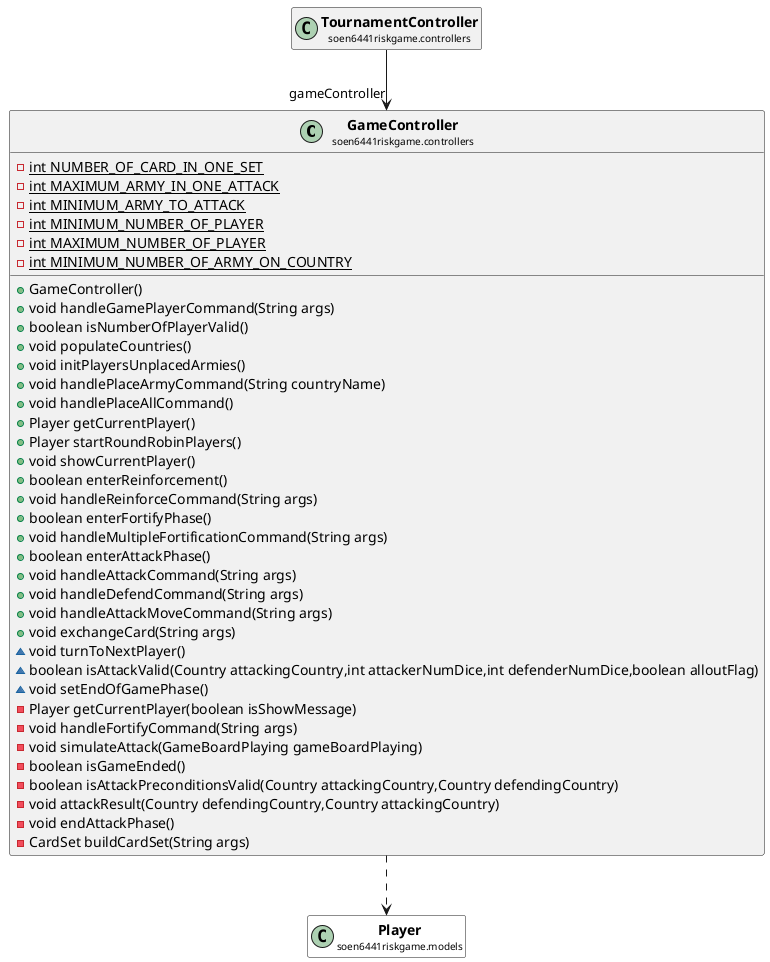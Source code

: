 @startuml

skinparam svgLinkTarget _parent
skinparam linetype ortho
set namespaceSeparator none
class "<b><size:14>GameController</b>\n<size:10>soen6441riskgame.controllers" as soen6441riskgame.controllers.GameController  [[../../soen6441riskgame/controllers/GameController.html{soen6441riskgame.controllers.GameController}]] {
{static} -int NUMBER_OF_CARD_IN_ONE_SET
{static} -int MAXIMUM_ARMY_IN_ONE_ATTACK
{static} -int MINIMUM_ARMY_TO_ATTACK
{static} -int MINIMUM_NUMBER_OF_PLAYER
{static} -int MAXIMUM_NUMBER_OF_PLAYER
{static} -int MINIMUM_NUMBER_OF_ARMY_ON_COUNTRY
+GameController()
+void handleGamePlayerCommand(String args)
+boolean isNumberOfPlayerValid()
+void populateCountries()
+void initPlayersUnplacedArmies()
+void handlePlaceArmyCommand(String countryName)
+void handlePlaceAllCommand()
+Player getCurrentPlayer()
+Player startRoundRobinPlayers()
+void showCurrentPlayer()
+boolean enterReinforcement()
+void handleReinforceCommand(String args)
+boolean enterFortifyPhase()
+void handleMultipleFortificationCommand(String args)
+boolean enterAttackPhase()
+void handleAttackCommand(String args)
+void handleDefendCommand(String args)
+void handleAttackMoveCommand(String args)
+void exchangeCard(String args)
~void turnToNextPlayer()
~boolean isAttackValid(Country attackingCountry,int attackerNumDice,int defenderNumDice,boolean alloutFlag)
~void setEndOfGamePhase()
-Player getCurrentPlayer(boolean isShowMessage)
-void handleFortifyCommand(String args)
-void simulateAttack(GameBoardPlaying gameBoardPlaying)
-boolean isGameEnded()
-boolean isAttackPreconditionsValid(Country attackingCountry,Country defendingCountry)
-void attackResult(Country defendingCountry,Country attackingCountry)
-void endAttackPhase()
-CardSet buildCardSet(String args)
}


class "<b><size:14>Player</b>\n<size:10>soen6441riskgame.models" as soen6441riskgame.models.Player  [[../../soen6441riskgame/models/Player.html{soen6441riskgame.models.Player}]] #white {
}

hide soen6441riskgame.models.Player fields
hide soen6441riskgame.models.Player methods

soen6441riskgame.controllers.GameController ..> soen6441riskgame.models.Player




class "<b><size:14>TournamentController</b>\n<size:10>soen6441riskgame.controllers" as soen6441riskgame.controllers.TournamentController  [[../../soen6441riskgame/controllers/TournamentController.html{soen6441riskgame.controllers.TournamentController}]] {
}

hide soen6441riskgame.controllers.TournamentController fields
hide soen6441riskgame.controllers.TournamentController methods

soen6441riskgame.controllers.TournamentController -->  "gameController" soen6441riskgame.controllers.GameController


@enduml
